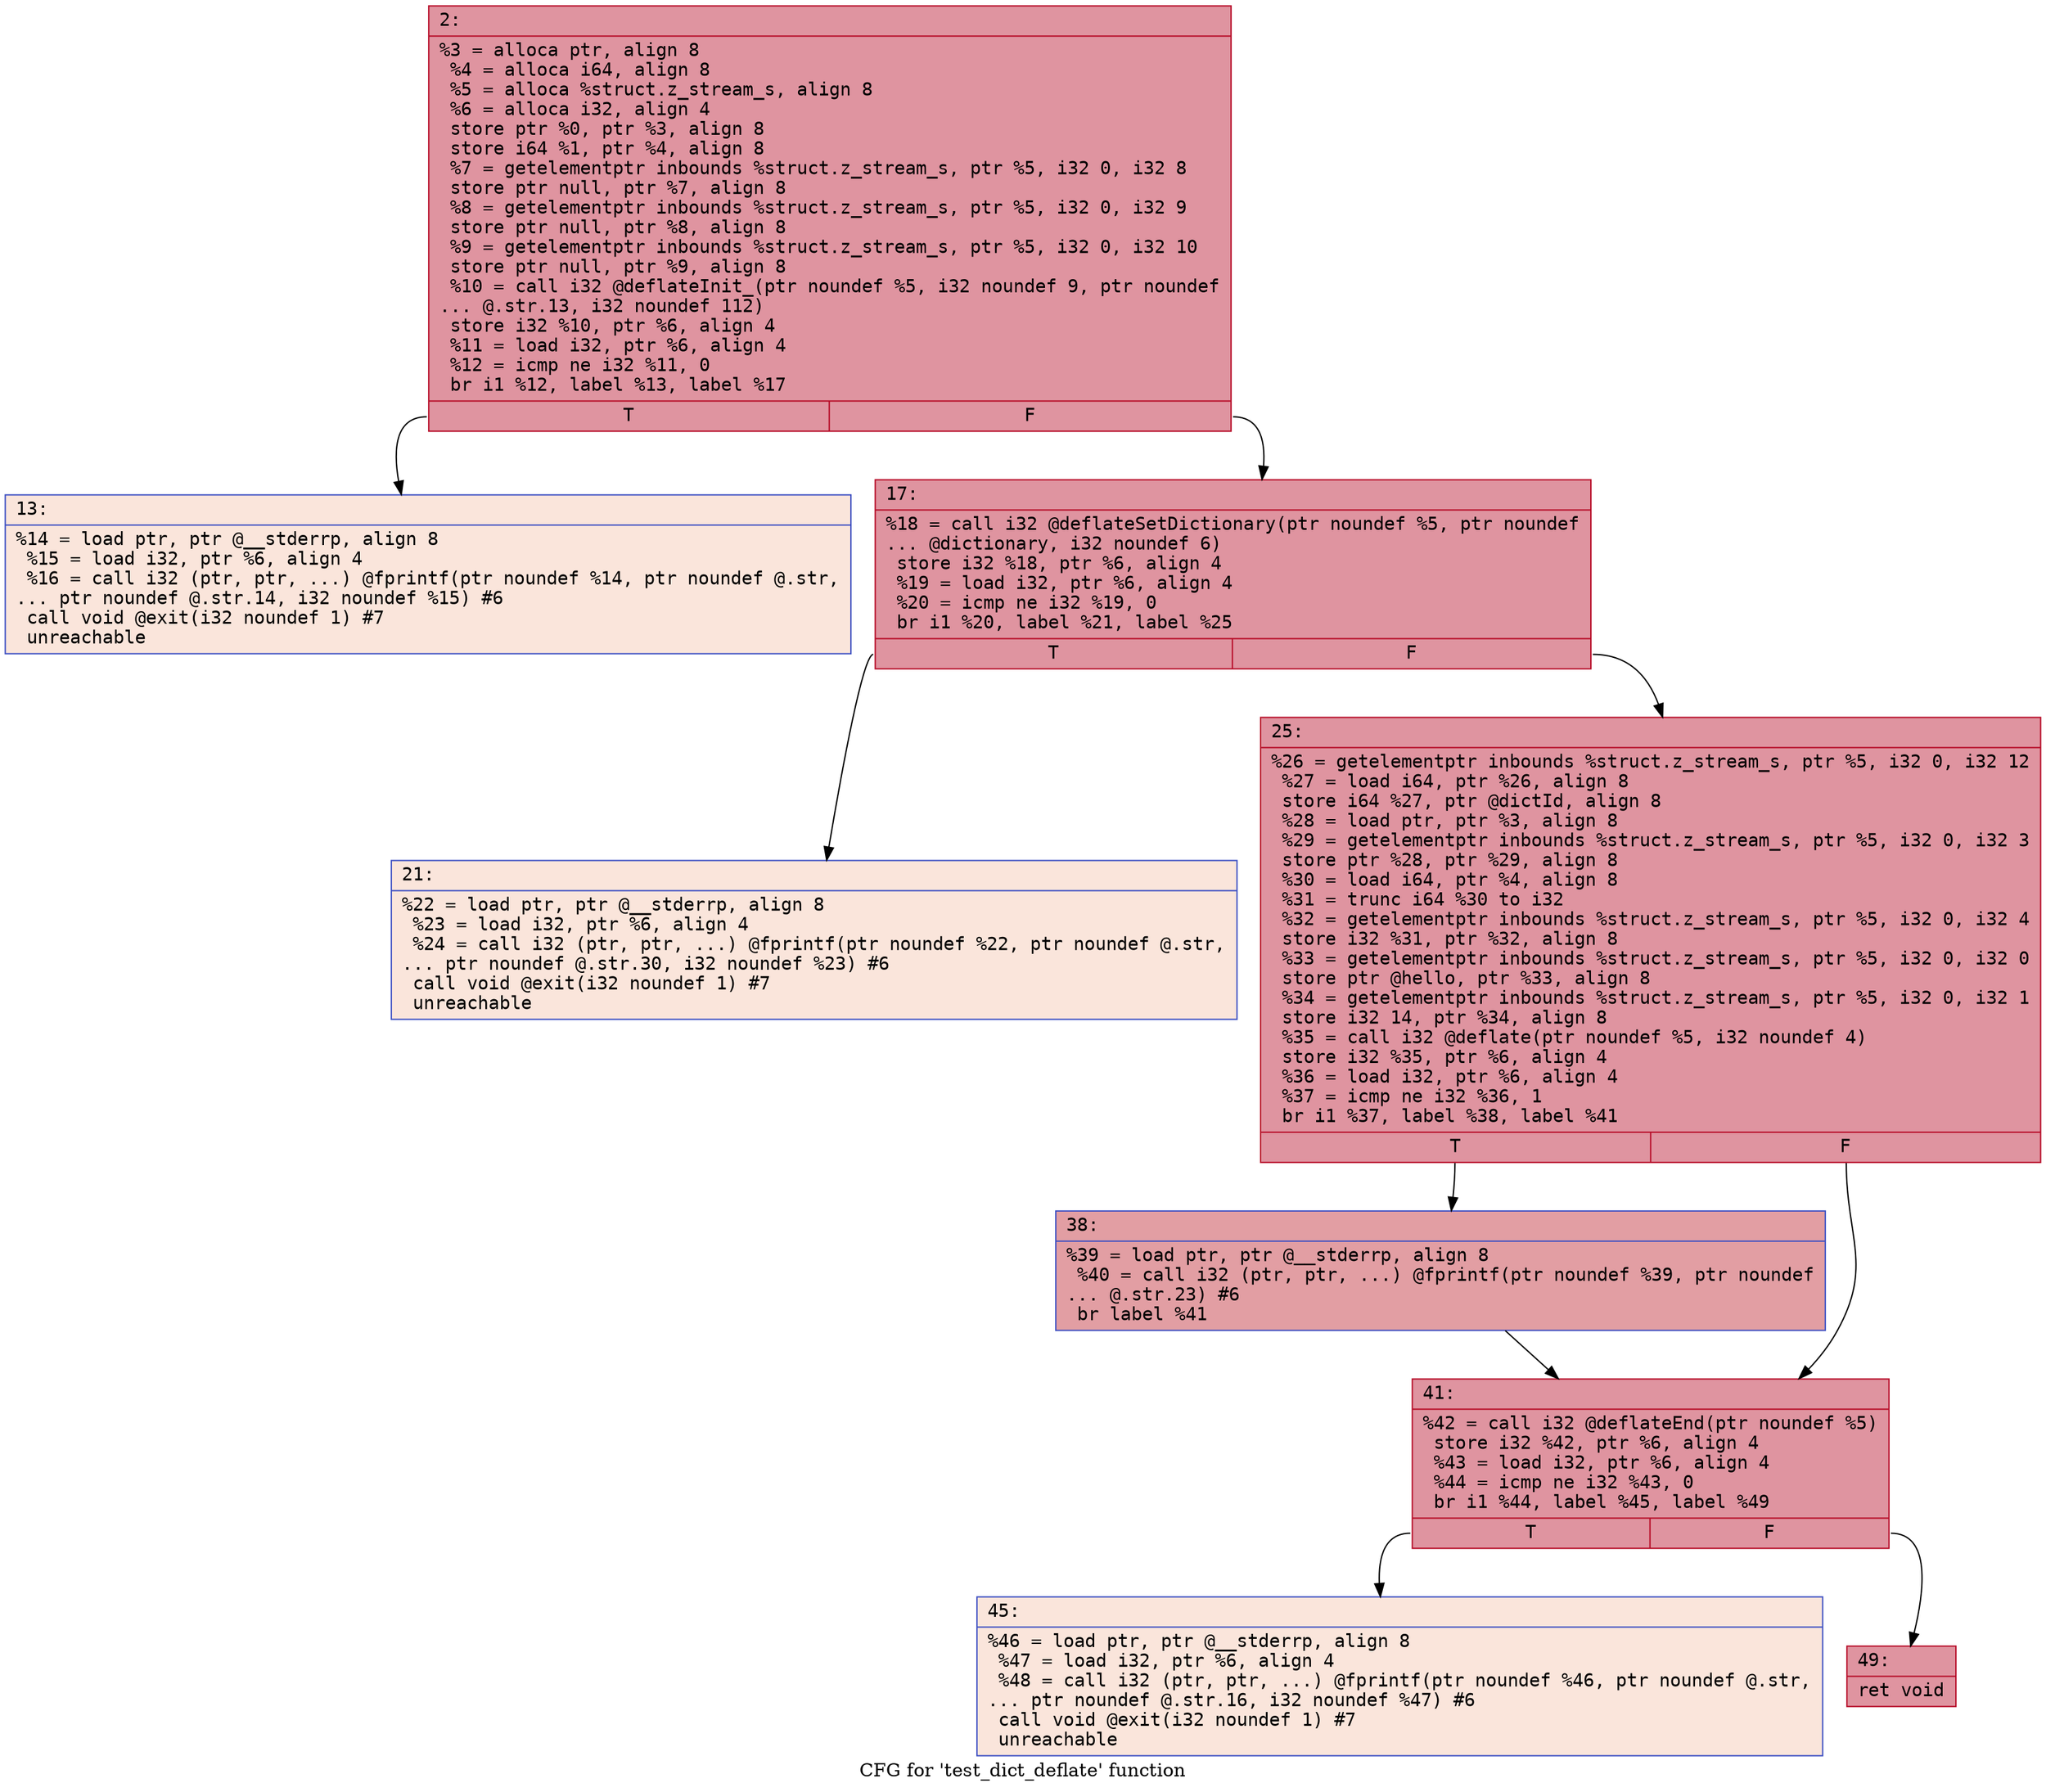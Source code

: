 digraph "CFG for 'test_dict_deflate' function" {
	label="CFG for 'test_dict_deflate' function";

	Node0x600002d80f00 [shape=record,color="#b70d28ff", style=filled, fillcolor="#b70d2870" fontname="Courier",label="{2:\l|  %3 = alloca ptr, align 8\l  %4 = alloca i64, align 8\l  %5 = alloca %struct.z_stream_s, align 8\l  %6 = alloca i32, align 4\l  store ptr %0, ptr %3, align 8\l  store i64 %1, ptr %4, align 8\l  %7 = getelementptr inbounds %struct.z_stream_s, ptr %5, i32 0, i32 8\l  store ptr null, ptr %7, align 8\l  %8 = getelementptr inbounds %struct.z_stream_s, ptr %5, i32 0, i32 9\l  store ptr null, ptr %8, align 8\l  %9 = getelementptr inbounds %struct.z_stream_s, ptr %5, i32 0, i32 10\l  store ptr null, ptr %9, align 8\l  %10 = call i32 @deflateInit_(ptr noundef %5, i32 noundef 9, ptr noundef\l... @.str.13, i32 noundef 112)\l  store i32 %10, ptr %6, align 4\l  %11 = load i32, ptr %6, align 4\l  %12 = icmp ne i32 %11, 0\l  br i1 %12, label %13, label %17\l|{<s0>T|<s1>F}}"];
	Node0x600002d80f00:s0 -> Node0x600002d80f50[tooltip="2 -> 13\nProbability 0.00%" ];
	Node0x600002d80f00:s1 -> Node0x600002d80fa0[tooltip="2 -> 17\nProbability 100.00%" ];
	Node0x600002d80f50 [shape=record,color="#3d50c3ff", style=filled, fillcolor="#f4c5ad70" fontname="Courier",label="{13:\l|  %14 = load ptr, ptr @__stderrp, align 8\l  %15 = load i32, ptr %6, align 4\l  %16 = call i32 (ptr, ptr, ...) @fprintf(ptr noundef %14, ptr noundef @.str,\l... ptr noundef @.str.14, i32 noundef %15) #6\l  call void @exit(i32 noundef 1) #7\l  unreachable\l}"];
	Node0x600002d80fa0 [shape=record,color="#b70d28ff", style=filled, fillcolor="#b70d2870" fontname="Courier",label="{17:\l|  %18 = call i32 @deflateSetDictionary(ptr noundef %5, ptr noundef\l... @dictionary, i32 noundef 6)\l  store i32 %18, ptr %6, align 4\l  %19 = load i32, ptr %6, align 4\l  %20 = icmp ne i32 %19, 0\l  br i1 %20, label %21, label %25\l|{<s0>T|<s1>F}}"];
	Node0x600002d80fa0:s0 -> Node0x600002d80ff0[tooltip="17 -> 21\nProbability 0.00%" ];
	Node0x600002d80fa0:s1 -> Node0x600002d81040[tooltip="17 -> 25\nProbability 100.00%" ];
	Node0x600002d80ff0 [shape=record,color="#3d50c3ff", style=filled, fillcolor="#f4c5ad70" fontname="Courier",label="{21:\l|  %22 = load ptr, ptr @__stderrp, align 8\l  %23 = load i32, ptr %6, align 4\l  %24 = call i32 (ptr, ptr, ...) @fprintf(ptr noundef %22, ptr noundef @.str,\l... ptr noundef @.str.30, i32 noundef %23) #6\l  call void @exit(i32 noundef 1) #7\l  unreachable\l}"];
	Node0x600002d81040 [shape=record,color="#b70d28ff", style=filled, fillcolor="#b70d2870" fontname="Courier",label="{25:\l|  %26 = getelementptr inbounds %struct.z_stream_s, ptr %5, i32 0, i32 12\l  %27 = load i64, ptr %26, align 8\l  store i64 %27, ptr @dictId, align 8\l  %28 = load ptr, ptr %3, align 8\l  %29 = getelementptr inbounds %struct.z_stream_s, ptr %5, i32 0, i32 3\l  store ptr %28, ptr %29, align 8\l  %30 = load i64, ptr %4, align 8\l  %31 = trunc i64 %30 to i32\l  %32 = getelementptr inbounds %struct.z_stream_s, ptr %5, i32 0, i32 4\l  store i32 %31, ptr %32, align 8\l  %33 = getelementptr inbounds %struct.z_stream_s, ptr %5, i32 0, i32 0\l  store ptr @hello, ptr %33, align 8\l  %34 = getelementptr inbounds %struct.z_stream_s, ptr %5, i32 0, i32 1\l  store i32 14, ptr %34, align 8\l  %35 = call i32 @deflate(ptr noundef %5, i32 noundef 4)\l  store i32 %35, ptr %6, align 4\l  %36 = load i32, ptr %6, align 4\l  %37 = icmp ne i32 %36, 1\l  br i1 %37, label %38, label %41\l|{<s0>T|<s1>F}}"];
	Node0x600002d81040:s0 -> Node0x600002d81090[tooltip="25 -> 38\nProbability 50.00%" ];
	Node0x600002d81040:s1 -> Node0x600002d810e0[tooltip="25 -> 41\nProbability 50.00%" ];
	Node0x600002d81090 [shape=record,color="#3d50c3ff", style=filled, fillcolor="#be242e70" fontname="Courier",label="{38:\l|  %39 = load ptr, ptr @__stderrp, align 8\l  %40 = call i32 (ptr, ptr, ...) @fprintf(ptr noundef %39, ptr noundef\l... @.str.23) #6\l  br label %41\l}"];
	Node0x600002d81090 -> Node0x600002d810e0[tooltip="38 -> 41\nProbability 100.00%" ];
	Node0x600002d810e0 [shape=record,color="#b70d28ff", style=filled, fillcolor="#b70d2870" fontname="Courier",label="{41:\l|  %42 = call i32 @deflateEnd(ptr noundef %5)\l  store i32 %42, ptr %6, align 4\l  %43 = load i32, ptr %6, align 4\l  %44 = icmp ne i32 %43, 0\l  br i1 %44, label %45, label %49\l|{<s0>T|<s1>F}}"];
	Node0x600002d810e0:s0 -> Node0x600002d81130[tooltip="41 -> 45\nProbability 0.00%" ];
	Node0x600002d810e0:s1 -> Node0x600002d81180[tooltip="41 -> 49\nProbability 100.00%" ];
	Node0x600002d81130 [shape=record,color="#3d50c3ff", style=filled, fillcolor="#f4c5ad70" fontname="Courier",label="{45:\l|  %46 = load ptr, ptr @__stderrp, align 8\l  %47 = load i32, ptr %6, align 4\l  %48 = call i32 (ptr, ptr, ...) @fprintf(ptr noundef %46, ptr noundef @.str,\l... ptr noundef @.str.16, i32 noundef %47) #6\l  call void @exit(i32 noundef 1) #7\l  unreachable\l}"];
	Node0x600002d81180 [shape=record,color="#b70d28ff", style=filled, fillcolor="#b70d2870" fontname="Courier",label="{49:\l|  ret void\l}"];
}
